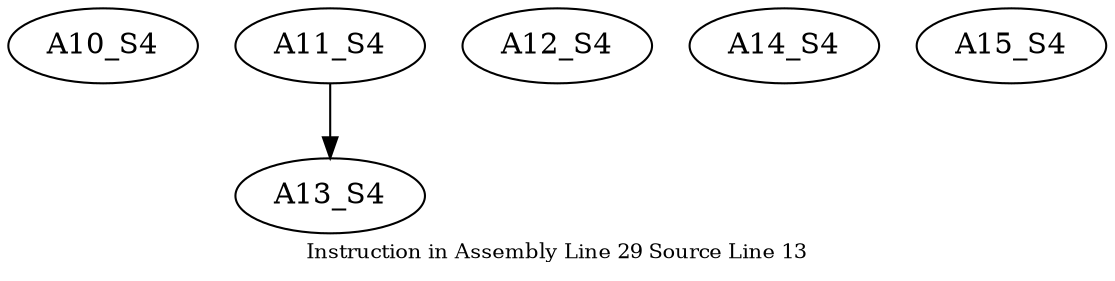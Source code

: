 digraph{
	node [ ]
	edge [ ]
	A10_S4 [ ]
	A11_S4 [ ]
	A12_S4 [ ]
	A13_S4 [ ]
	A14_S4 [ ]
	A15_S4 [ ]
	A11_S4 -> A13_S4 [ ]
	label = "Instruction in Assembly Line 29 Source Line 13"
	fontsize = "10"
}